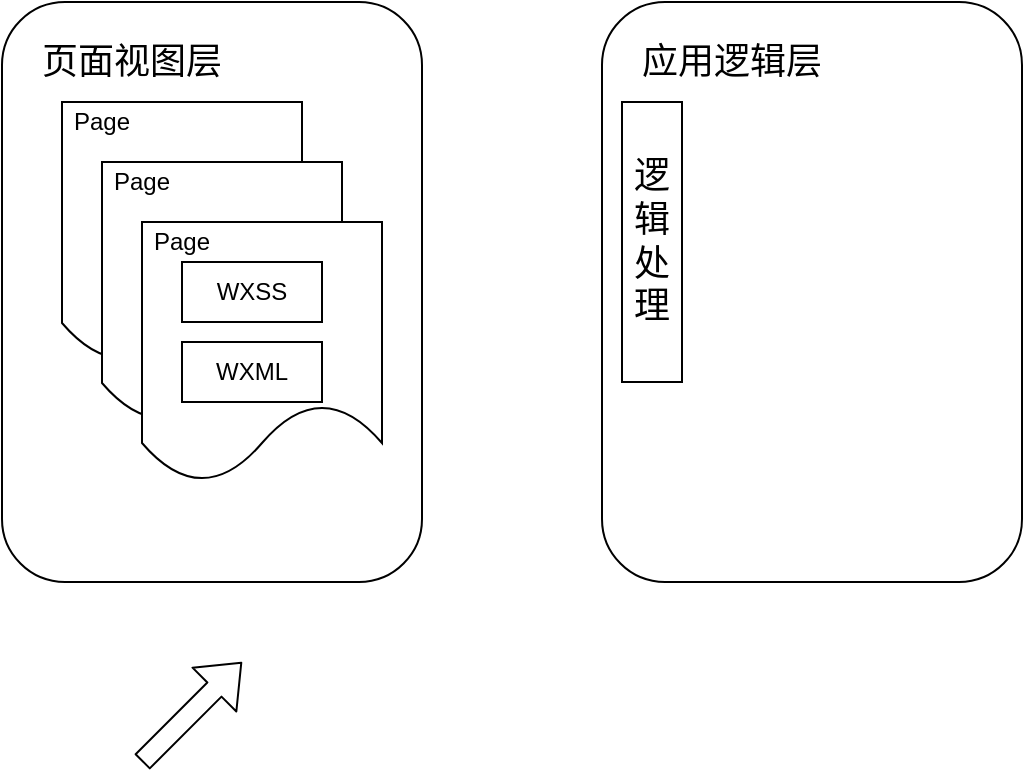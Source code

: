 <mxfile version="13.6.4" type="github">
  <diagram id="arBBFlqfjIR4IJKLDdMM" name="Page-1">
    <mxGraphModel dx="538" dy="493" grid="1" gridSize="10" guides="1" tooltips="1" connect="1" arrows="1" fold="1" page="1" pageScale="1" pageWidth="827" pageHeight="1169" math="0" shadow="0">
      <root>
        <mxCell id="0" />
        <mxCell id="1" parent="0" />
        <mxCell id="R-ma0miIVleLHsCqQN6R-13" value="" style="rounded=1;whiteSpace=wrap;html=1;" vertex="1" parent="1">
          <mxGeometry x="230" y="30" width="210" height="290" as="geometry" />
        </mxCell>
        <mxCell id="R-ma0miIVleLHsCqQN6R-3" value="" style="shape=document;whiteSpace=wrap;html=1;boundedLbl=1;" vertex="1" parent="1">
          <mxGeometry x="260" y="80" width="120" height="130" as="geometry" />
        </mxCell>
        <mxCell id="R-ma0miIVleLHsCqQN6R-2" value="Page" style="text;html=1;strokeColor=none;fillColor=none;align=center;verticalAlign=middle;whiteSpace=wrap;rounded=0;" vertex="1" parent="1">
          <mxGeometry x="260" y="80" width="40" height="20" as="geometry" />
        </mxCell>
        <mxCell id="R-ma0miIVleLHsCqQN6R-4" value="" style="shape=document;whiteSpace=wrap;html=1;boundedLbl=1;" vertex="1" parent="1">
          <mxGeometry x="280" y="110" width="120" height="130" as="geometry" />
        </mxCell>
        <mxCell id="R-ma0miIVleLHsCqQN6R-5" value="Page" style="text;html=1;strokeColor=none;fillColor=none;align=center;verticalAlign=middle;whiteSpace=wrap;rounded=0;" vertex="1" parent="1">
          <mxGeometry x="280" y="110" width="40" height="20" as="geometry" />
        </mxCell>
        <mxCell id="R-ma0miIVleLHsCqQN6R-8" value="" style="shape=document;whiteSpace=wrap;html=1;boundedLbl=1;" vertex="1" parent="1">
          <mxGeometry x="300" y="140" width="120" height="130" as="geometry" />
        </mxCell>
        <mxCell id="R-ma0miIVleLHsCqQN6R-9" value="Page" style="text;html=1;strokeColor=none;fillColor=none;align=center;verticalAlign=middle;whiteSpace=wrap;rounded=0;" vertex="1" parent="1">
          <mxGeometry x="300" y="140" width="40" height="20" as="geometry" />
        </mxCell>
        <mxCell id="R-ma0miIVleLHsCqQN6R-11" value="WXSS" style="rounded=0;whiteSpace=wrap;html=1;" vertex="1" parent="1">
          <mxGeometry x="320" y="160" width="70" height="30" as="geometry" />
        </mxCell>
        <mxCell id="R-ma0miIVleLHsCqQN6R-12" value="WXML" style="rounded=0;whiteSpace=wrap;html=1;" vertex="1" parent="1">
          <mxGeometry x="320" y="200" width="70" height="30" as="geometry" />
        </mxCell>
        <mxCell id="R-ma0miIVleLHsCqQN6R-14" value="&lt;font style=&quot;font-size: 18px&quot;&gt;页面视图层&lt;/font&gt;" style="text;html=1;strokeColor=none;fillColor=none;align=center;verticalAlign=middle;whiteSpace=wrap;rounded=0;" vertex="1" parent="1">
          <mxGeometry x="240" y="40" width="110" height="40" as="geometry" />
        </mxCell>
        <mxCell id="R-ma0miIVleLHsCqQN6R-16" style="edgeStyle=orthogonalEdgeStyle;rounded=0;orthogonalLoop=1;jettySize=auto;html=1;exitX=0.5;exitY=1;exitDx=0;exitDy=0;" edge="1" parent="1" source="R-ma0miIVleLHsCqQN6R-13" target="R-ma0miIVleLHsCqQN6R-13">
          <mxGeometry relative="1" as="geometry" />
        </mxCell>
        <mxCell id="R-ma0miIVleLHsCqQN6R-17" value="" style="rounded=1;whiteSpace=wrap;html=1;" vertex="1" parent="1">
          <mxGeometry x="530" y="30" width="210" height="290" as="geometry" />
        </mxCell>
        <mxCell id="R-ma0miIVleLHsCqQN6R-26" value="&lt;font style=&quot;font-size: 18px&quot;&gt;应用逻辑层&lt;/font&gt;" style="text;html=1;strokeColor=none;fillColor=none;align=center;verticalAlign=middle;whiteSpace=wrap;rounded=0;" vertex="1" parent="1">
          <mxGeometry x="540" y="40" width="110" height="40" as="geometry" />
        </mxCell>
        <mxCell id="R-ma0miIVleLHsCqQN6R-27" style="edgeStyle=orthogonalEdgeStyle;rounded=0;orthogonalLoop=1;jettySize=auto;html=1;exitX=0.5;exitY=1;exitDx=0;exitDy=0;" edge="1" parent="1" source="R-ma0miIVleLHsCqQN6R-17" target="R-ma0miIVleLHsCqQN6R-17">
          <mxGeometry relative="1" as="geometry" />
        </mxCell>
        <mxCell id="R-ma0miIVleLHsCqQN6R-28" value="&lt;font style=&quot;font-size: 18px&quot;&gt;逻辑处理&lt;/font&gt;" style="rounded=0;whiteSpace=wrap;html=1;" vertex="1" parent="1">
          <mxGeometry x="540" y="80" width="30" height="140" as="geometry" />
        </mxCell>
        <mxCell id="R-ma0miIVleLHsCqQN6R-30" value="" style="shape=flexArrow;endArrow=classic;html=1;" edge="1" parent="1">
          <mxGeometry width="50" height="50" relative="1" as="geometry">
            <mxPoint x="300" y="410" as="sourcePoint" />
            <mxPoint x="350" y="360" as="targetPoint" />
          </mxGeometry>
        </mxCell>
      </root>
    </mxGraphModel>
  </diagram>
</mxfile>
